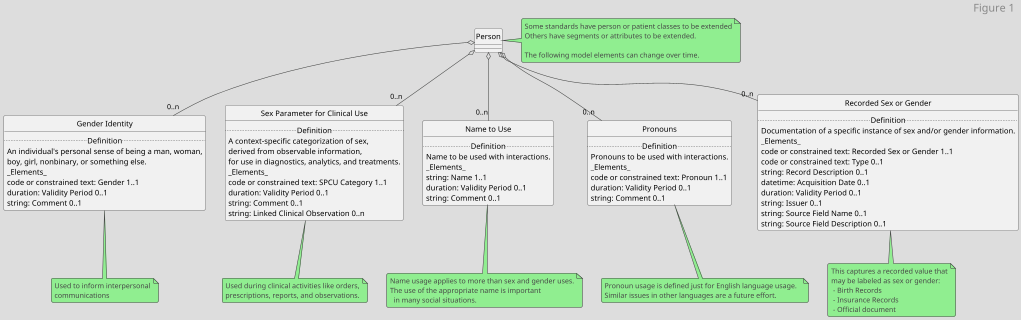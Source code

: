 @startuml


scale 320 width
scale 320 height

!theme toy

skinparam headerFontSize 20
header "Figure 1"

Person o-- "0..n" "Gender Identity"
Person o-- "0..n" "Sex Parameter for Clinical Use"
Person o-- "0..n" "Name to Use"
Person o-- "0..n" "Pronouns"
Person o-- "0..n" "Recorded Sex or Gender"

class Person {
   }

note right of "Person" : Some standards have person or patient classes to be extended\nOthers have segments or attributes to be extended.\n\nThe following model elements can change over time.

class "Gender Identity" {
..Definition..
An individual's personal sense of being a man, woman,\nboy, girl, nonbinary, or something else.
_Elements_
   code or constrained text: Gender 1..1
   duration: Validity Period 0..1
   string: Comment 0..1
   }

note bottom of "Gender Identity" : Used to inform interpersonal\ncommunications

note bottom of "Sex Parameter for Clinical Use" : Used during clinical activities like orders,\nprescriptions, reports, and observations.

class "Recorded Sex or Gender" {
..Definition..
Documentation of a specific instance of sex and/or gender information.
_Elements_
   code or constrained text: Recorded Sex or Gender 1..1
   code or constrained text: Type 0..1
   string: Record Description 0..1
   datetime: Acquisition Date 0..1
   duration: Validity Period 0..1
   string: Issuer 0..1
   string: Source Field Name 0..1
   string: Source Field Description 0..1
   }

note bottom of "Recorded Sex or Gender" : This captures a recorded value that\nmay be labeled as sex or gender:\n - Birth Records \n - Insurance Records \n - Official document


class "Sex Parameter for Clinical Use" {
..Definition..
A context-specific categorization of sex,\nderived from observable information,\nfor use in diagnostics, analytics, and treatments.
_Elements_
   code or constrained text: SPCU Category 1..1
   duration: Validity Period 0..1
   string: Comment 0..1
   string: Linked Clinical Observation 0..n
   }

class "Name to Use" {
..Definition..
Name to be used with interactions.
_Elements_
   string: Name 1..1
   duration: Validity Period 0..1
   string: Comment 0..1
   }

note bottom of "Name to Use" : Name usage applies to more than sex and gender uses.\nThe use of the appropriate name is important\n  in many social situations.

class "Pronouns" {
..Definition..
Pronouns to be used with interactions.
_Elements_
   code or constrained text: Pronoun 1..1
   duration: Validity Period 0..1
   string: Comment 0..1
   }

note bottom of "Pronouns" : Pronoun usage is defined just for English language usage.  \nSimilar issues in other languages are a future effort.

hide "Gender Identity" circle
hide "Name to Use" circle
hide "Recorded Sex or Gender" circle 
hide "Sex Parameter for Clinical Use" circle
hide "Person" circle
hide "Pronouns" circle
@enduml